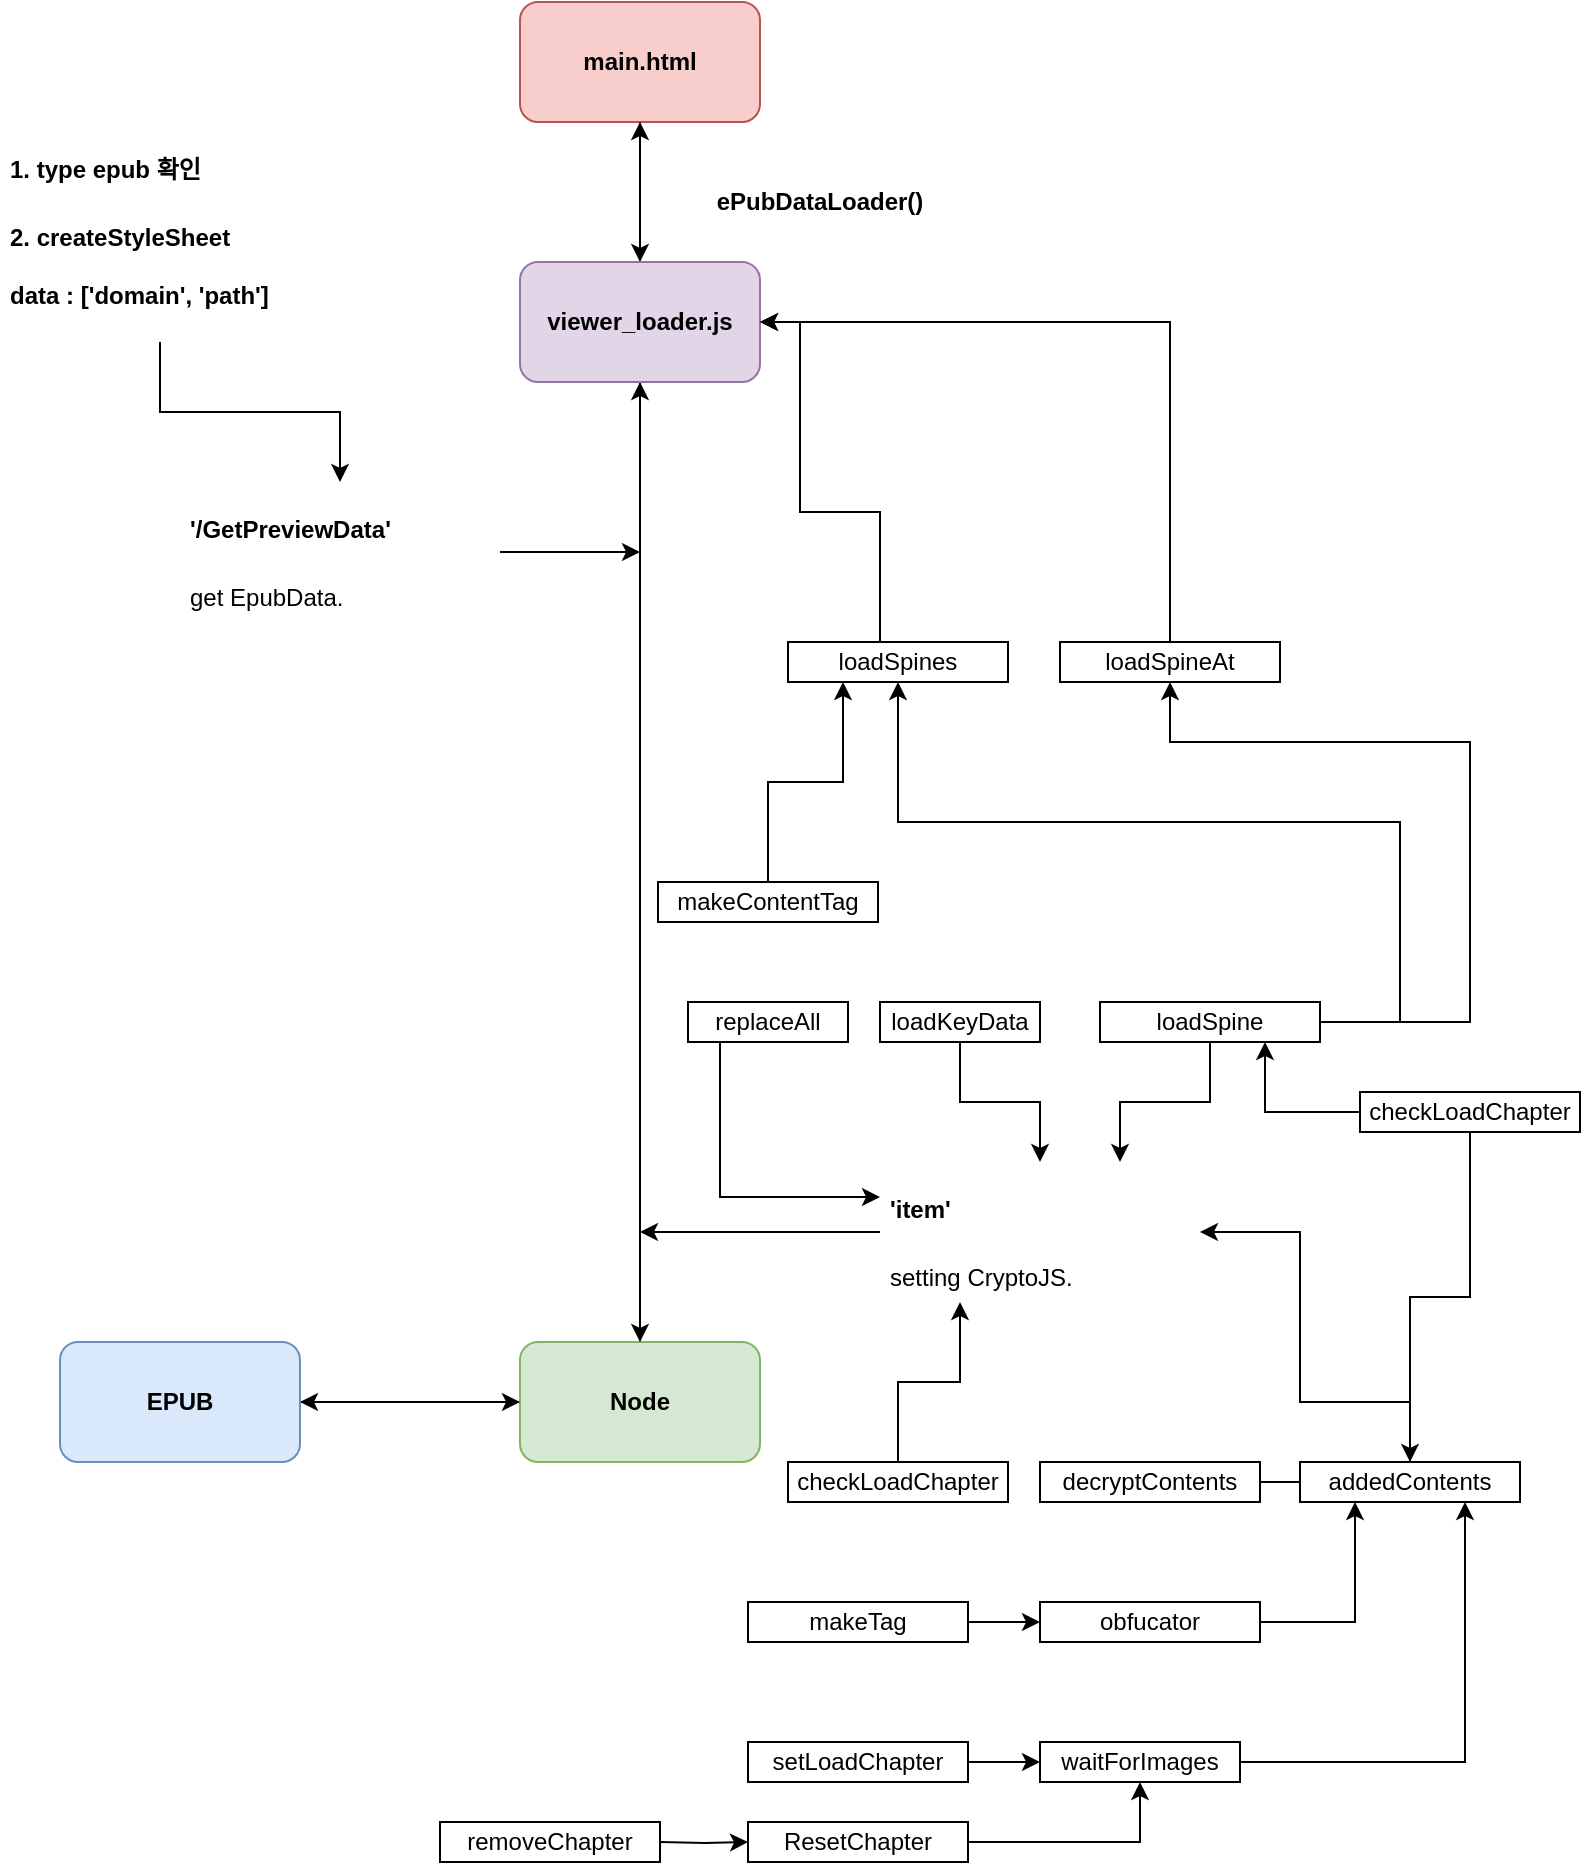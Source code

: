 <mxfile version="14.7.4" type="github">
  <diagram id="C5RBs43oDa-KdzZeNtuy" name="Page-1">
    <mxGraphModel dx="1038" dy="547" grid="1" gridSize="10" guides="1" tooltips="1" connect="1" arrows="1" fold="1" page="1" pageScale="1" pageWidth="827" pageHeight="1169" math="0" shadow="0">
      <root>
        <mxCell id="WIyWlLk6GJQsqaUBKTNV-0" />
        <mxCell id="WIyWlLk6GJQsqaUBKTNV-1" parent="WIyWlLk6GJQsqaUBKTNV-0" />
        <mxCell id="pjg4q1pylHc0FRaPvcYh-4" style="edgeStyle=orthogonalEdgeStyle;rounded=0;orthogonalLoop=1;jettySize=auto;html=1;entryX=0.5;entryY=0;entryDx=0;entryDy=0;" edge="1" parent="WIyWlLk6GJQsqaUBKTNV-1" source="pjg4q1pylHc0FRaPvcYh-0" target="pjg4q1pylHc0FRaPvcYh-3">
          <mxGeometry relative="1" as="geometry" />
        </mxCell>
        <mxCell id="pjg4q1pylHc0FRaPvcYh-0" value="&lt;b&gt;main.html&lt;/b&gt;" style="rounded=1;whiteSpace=wrap;html=1;fillColor=#f8cecc;strokeColor=#b85450;" vertex="1" parent="WIyWlLk6GJQsqaUBKTNV-1">
          <mxGeometry x="280" y="40" width="120" height="60" as="geometry" />
        </mxCell>
        <mxCell id="pjg4q1pylHc0FRaPvcYh-9" style="edgeStyle=orthogonalEdgeStyle;rounded=0;orthogonalLoop=1;jettySize=auto;html=1;entryX=0.5;entryY=1;entryDx=0;entryDy=0;" edge="1" parent="WIyWlLk6GJQsqaUBKTNV-1" source="pjg4q1pylHc0FRaPvcYh-1" target="pjg4q1pylHc0FRaPvcYh-3">
          <mxGeometry relative="1" as="geometry" />
        </mxCell>
        <mxCell id="pjg4q1pylHc0FRaPvcYh-13" style="edgeStyle=orthogonalEdgeStyle;rounded=0;orthogonalLoop=1;jettySize=auto;html=1;" edge="1" parent="WIyWlLk6GJQsqaUBKTNV-1" source="pjg4q1pylHc0FRaPvcYh-1" target="pjg4q1pylHc0FRaPvcYh-2">
          <mxGeometry relative="1" as="geometry" />
        </mxCell>
        <mxCell id="pjg4q1pylHc0FRaPvcYh-1" value="&lt;b&gt;Node&lt;/b&gt;" style="rounded=1;whiteSpace=wrap;html=1;fillColor=#d5e8d4;strokeColor=#82b366;" vertex="1" parent="WIyWlLk6GJQsqaUBKTNV-1">
          <mxGeometry x="280" y="710" width="120" height="60" as="geometry" />
        </mxCell>
        <mxCell id="pjg4q1pylHc0FRaPvcYh-6" style="edgeStyle=orthogonalEdgeStyle;rounded=0;orthogonalLoop=1;jettySize=auto;html=1;" edge="1" parent="WIyWlLk6GJQsqaUBKTNV-1" source="pjg4q1pylHc0FRaPvcYh-2" target="pjg4q1pylHc0FRaPvcYh-1">
          <mxGeometry relative="1" as="geometry" />
        </mxCell>
        <mxCell id="pjg4q1pylHc0FRaPvcYh-2" value="&lt;b&gt;EPUB&lt;/b&gt;" style="rounded=1;whiteSpace=wrap;html=1;fillColor=#dae8fc;strokeColor=#6c8ebf;" vertex="1" parent="WIyWlLk6GJQsqaUBKTNV-1">
          <mxGeometry x="50" y="710" width="120" height="60" as="geometry" />
        </mxCell>
        <mxCell id="pjg4q1pylHc0FRaPvcYh-8" style="edgeStyle=orthogonalEdgeStyle;rounded=0;orthogonalLoop=1;jettySize=auto;html=1;entryX=0.5;entryY=0;entryDx=0;entryDy=0;" edge="1" parent="WIyWlLk6GJQsqaUBKTNV-1" source="pjg4q1pylHc0FRaPvcYh-3" target="pjg4q1pylHc0FRaPvcYh-1">
          <mxGeometry relative="1" as="geometry" />
        </mxCell>
        <mxCell id="pjg4q1pylHc0FRaPvcYh-10" style="edgeStyle=orthogonalEdgeStyle;rounded=0;orthogonalLoop=1;jettySize=auto;html=1;" edge="1" parent="WIyWlLk6GJQsqaUBKTNV-1" source="pjg4q1pylHc0FRaPvcYh-3" target="pjg4q1pylHc0FRaPvcYh-0">
          <mxGeometry relative="1" as="geometry" />
        </mxCell>
        <mxCell id="pjg4q1pylHc0FRaPvcYh-3" value="&lt;b&gt;viewer_loader.js&lt;/b&gt;" style="rounded=1;whiteSpace=wrap;html=1;fillColor=#e1d5e7;strokeColor=#9673a6;" vertex="1" parent="WIyWlLk6GJQsqaUBKTNV-1">
          <mxGeometry x="280" y="170" width="120" height="60" as="geometry" />
        </mxCell>
        <mxCell id="pjg4q1pylHc0FRaPvcYh-5" value="&lt;b&gt;ePubDataLoader()&lt;/b&gt;" style="text;html=1;strokeColor=none;fillColor=none;align=center;verticalAlign=middle;whiteSpace=wrap;rounded=0;" vertex="1" parent="WIyWlLk6GJQsqaUBKTNV-1">
          <mxGeometry x="360" y="130" width="140" height="20" as="geometry" />
        </mxCell>
        <mxCell id="pjg4q1pylHc0FRaPvcYh-15" style="edgeStyle=orthogonalEdgeStyle;rounded=0;orthogonalLoop=1;jettySize=auto;html=1;" edge="1" parent="WIyWlLk6GJQsqaUBKTNV-1" source="pjg4q1pylHc0FRaPvcYh-11">
          <mxGeometry relative="1" as="geometry">
            <mxPoint x="340" y="315" as="targetPoint" />
          </mxGeometry>
        </mxCell>
        <mxCell id="pjg4q1pylHc0FRaPvcYh-11" value="&lt;h1&gt;&lt;font style=&quot;font-size: 12px&quot;&gt;&#39;/GetPreviewData&#39;&lt;/font&gt;&lt;/h1&gt;&lt;p&gt;&lt;font style=&quot;font-size: 12px&quot;&gt;get EpubData.&lt;/font&gt;&lt;/p&gt;" style="text;html=1;strokeColor=none;fillColor=none;spacing=5;spacingTop=-20;whiteSpace=wrap;overflow=hidden;rounded=0;" vertex="1" parent="WIyWlLk6GJQsqaUBKTNV-1">
          <mxGeometry x="110" y="280" width="160" height="70" as="geometry" />
        </mxCell>
        <mxCell id="pjg4q1pylHc0FRaPvcYh-16" style="edgeStyle=orthogonalEdgeStyle;rounded=0;orthogonalLoop=1;jettySize=auto;html=1;" edge="1" parent="WIyWlLk6GJQsqaUBKTNV-1" source="pjg4q1pylHc0FRaPvcYh-14">
          <mxGeometry relative="1" as="geometry">
            <mxPoint x="340" y="655" as="targetPoint" />
            <Array as="points">
              <mxPoint x="340" y="655" />
              <mxPoint x="340" y="655" />
            </Array>
          </mxGeometry>
        </mxCell>
        <mxCell id="pjg4q1pylHc0FRaPvcYh-14" value="&lt;h1&gt;&lt;font style=&quot;font-size: 12px&quot;&gt;&#39;item&#39;&lt;/font&gt;&lt;/h1&gt;&lt;p&gt;&lt;font style=&quot;font-size: 12px&quot;&gt;setting CryptoJS.&lt;/font&gt;&lt;/p&gt;" style="text;html=1;strokeColor=none;fillColor=none;spacing=5;spacingTop=-20;whiteSpace=wrap;overflow=hidden;rounded=0;" vertex="1" parent="WIyWlLk6GJQsqaUBKTNV-1">
          <mxGeometry x="460" y="620" width="160" height="70" as="geometry" />
        </mxCell>
        <mxCell id="pjg4q1pylHc0FRaPvcYh-18" style="edgeStyle=orthogonalEdgeStyle;rounded=0;orthogonalLoop=1;jettySize=auto;html=1;entryX=0.5;entryY=0;entryDx=0;entryDy=0;" edge="1" parent="WIyWlLk6GJQsqaUBKTNV-1" source="pjg4q1pylHc0FRaPvcYh-17" target="pjg4q1pylHc0FRaPvcYh-11">
          <mxGeometry relative="1" as="geometry" />
        </mxCell>
        <mxCell id="pjg4q1pylHc0FRaPvcYh-17" value="&lt;h1&gt;&lt;span style=&quot;font-size: 12px&quot;&gt;1. type epub 확인&lt;/span&gt;&lt;/h1&gt;&lt;div&gt;&lt;span style=&quot;font-size: 12px&quot;&gt;&lt;b&gt;2. createStyleSheet&lt;/b&gt;&lt;/span&gt;&lt;/div&gt;&lt;div&gt;&lt;span style=&quot;font-size: 12px&quot;&gt;&lt;b&gt;&lt;br&gt;&lt;/b&gt;&lt;/span&gt;&lt;/div&gt;&lt;div&gt;&lt;b&gt;data : [&#39;domain&#39;, &#39;path&#39;]&lt;/b&gt;&lt;/div&gt;" style="text;html=1;strokeColor=none;fillColor=none;spacing=5;spacingTop=-20;whiteSpace=wrap;overflow=hidden;rounded=0;" vertex="1" parent="WIyWlLk6GJQsqaUBKTNV-1">
          <mxGeometry x="20" y="100" width="160" height="110" as="geometry" />
        </mxCell>
        <mxCell id="pjg4q1pylHc0FRaPvcYh-29" style="edgeStyle=orthogonalEdgeStyle;rounded=0;orthogonalLoop=1;jettySize=auto;html=1;entryX=0.5;entryY=0;entryDx=0;entryDy=0;" edge="1" parent="WIyWlLk6GJQsqaUBKTNV-1" source="pjg4q1pylHc0FRaPvcYh-19" target="pjg4q1pylHc0FRaPvcYh-14">
          <mxGeometry relative="1" as="geometry" />
        </mxCell>
        <mxCell id="pjg4q1pylHc0FRaPvcYh-19" value="loadKeyData" style="rounded=0;whiteSpace=wrap;html=1;" vertex="1" parent="WIyWlLk6GJQsqaUBKTNV-1">
          <mxGeometry x="460" y="540" width="80" height="20" as="geometry" />
        </mxCell>
        <mxCell id="pjg4q1pylHc0FRaPvcYh-21" value="decryptContents" style="rounded=0;whiteSpace=wrap;html=1;" vertex="1" parent="WIyWlLk6GJQsqaUBKTNV-1">
          <mxGeometry x="540" y="770" width="110" height="20" as="geometry" />
        </mxCell>
        <mxCell id="pjg4q1pylHc0FRaPvcYh-71" style="edgeStyle=orthogonalEdgeStyle;rounded=0;orthogonalLoop=1;jettySize=auto;html=1;" edge="1" parent="WIyWlLk6GJQsqaUBKTNV-1" source="pjg4q1pylHc0FRaPvcYh-22" target="pjg4q1pylHc0FRaPvcYh-14">
          <mxGeometry relative="1" as="geometry">
            <mxPoint x="670" y="680" as="targetPoint" />
            <Array as="points">
              <mxPoint x="725" y="740" />
              <mxPoint x="670" y="740" />
              <mxPoint x="670" y="655" />
            </Array>
          </mxGeometry>
        </mxCell>
        <mxCell id="pjg4q1pylHc0FRaPvcYh-22" value="addedContents" style="rounded=0;whiteSpace=wrap;html=1;" vertex="1" parent="WIyWlLk6GJQsqaUBKTNV-1">
          <mxGeometry x="670" y="770" width="110" height="20" as="geometry" />
        </mxCell>
        <mxCell id="pjg4q1pylHc0FRaPvcYh-43" style="edgeStyle=orthogonalEdgeStyle;rounded=0;orthogonalLoop=1;jettySize=auto;html=1;entryX=0.25;entryY=1;entryDx=0;entryDy=0;" edge="1" parent="WIyWlLk6GJQsqaUBKTNV-1" source="pjg4q1pylHc0FRaPvcYh-23" target="pjg4q1pylHc0FRaPvcYh-14">
          <mxGeometry relative="1" as="geometry" />
        </mxCell>
        <mxCell id="pjg4q1pylHc0FRaPvcYh-23" value="checkLoadChapter" style="rounded=0;whiteSpace=wrap;html=1;" vertex="1" parent="WIyWlLk6GJQsqaUBKTNV-1">
          <mxGeometry x="414" y="770" width="110" height="20" as="geometry" />
        </mxCell>
        <mxCell id="pjg4q1pylHc0FRaPvcYh-48" style="edgeStyle=orthogonalEdgeStyle;rounded=0;orthogonalLoop=1;jettySize=auto;html=1;entryX=0.5;entryY=1;entryDx=0;entryDy=0;" edge="1" parent="WIyWlLk6GJQsqaUBKTNV-1" source="pjg4q1pylHc0FRaPvcYh-24" target="pjg4q1pylHc0FRaPvcYh-40">
          <mxGeometry relative="1" as="geometry">
            <Array as="points">
              <mxPoint x="720" y="450" />
              <mxPoint x="469" y="450" />
            </Array>
          </mxGeometry>
        </mxCell>
        <mxCell id="pjg4q1pylHc0FRaPvcYh-52" style="edgeStyle=orthogonalEdgeStyle;rounded=0;orthogonalLoop=1;jettySize=auto;html=1;entryX=0.5;entryY=1;entryDx=0;entryDy=0;" edge="1" parent="WIyWlLk6GJQsqaUBKTNV-1" source="pjg4q1pylHc0FRaPvcYh-24" target="pjg4q1pylHc0FRaPvcYh-51">
          <mxGeometry relative="1" as="geometry">
            <mxPoint x="755" y="410" as="targetPoint" />
            <Array as="points">
              <mxPoint x="755" y="410" />
              <mxPoint x="605" y="410" />
            </Array>
          </mxGeometry>
        </mxCell>
        <mxCell id="pjg4q1pylHc0FRaPvcYh-54" style="edgeStyle=orthogonalEdgeStyle;rounded=0;orthogonalLoop=1;jettySize=auto;html=1;entryX=0.75;entryY=0;entryDx=0;entryDy=0;" edge="1" parent="WIyWlLk6GJQsqaUBKTNV-1" source="pjg4q1pylHc0FRaPvcYh-24" target="pjg4q1pylHc0FRaPvcYh-14">
          <mxGeometry relative="1" as="geometry" />
        </mxCell>
        <mxCell id="pjg4q1pylHc0FRaPvcYh-24" value="loadSpine" style="rounded=0;whiteSpace=wrap;html=1;" vertex="1" parent="WIyWlLk6GJQsqaUBKTNV-1">
          <mxGeometry x="570" y="540" width="110" height="20" as="geometry" />
        </mxCell>
        <mxCell id="pjg4q1pylHc0FRaPvcYh-32" style="edgeStyle=orthogonalEdgeStyle;rounded=0;orthogonalLoop=1;jettySize=auto;html=1;entryX=0;entryY=0.25;entryDx=0;entryDy=0;" edge="1" parent="WIyWlLk6GJQsqaUBKTNV-1" source="pjg4q1pylHc0FRaPvcYh-31" target="pjg4q1pylHc0FRaPvcYh-14">
          <mxGeometry relative="1" as="geometry">
            <mxPoint x="380" y="650" as="targetPoint" />
            <Array as="points">
              <mxPoint x="380" y="638" />
            </Array>
          </mxGeometry>
        </mxCell>
        <mxCell id="pjg4q1pylHc0FRaPvcYh-31" value="replaceAll" style="rounded=0;whiteSpace=wrap;html=1;" vertex="1" parent="WIyWlLk6GJQsqaUBKTNV-1">
          <mxGeometry x="364" y="540" width="80" height="20" as="geometry" />
        </mxCell>
        <mxCell id="pjg4q1pylHc0FRaPvcYh-67" style="edgeStyle=orthogonalEdgeStyle;rounded=0;orthogonalLoop=1;jettySize=auto;html=1;entryX=0.75;entryY=1;entryDx=0;entryDy=0;" edge="1" parent="WIyWlLk6GJQsqaUBKTNV-1" source="pjg4q1pylHc0FRaPvcYh-35" target="pjg4q1pylHc0FRaPvcYh-24">
          <mxGeometry relative="1" as="geometry" />
        </mxCell>
        <mxCell id="pjg4q1pylHc0FRaPvcYh-68" style="edgeStyle=orthogonalEdgeStyle;rounded=0;orthogonalLoop=1;jettySize=auto;html=1;entryX=0.5;entryY=0;entryDx=0;entryDy=0;" edge="1" parent="WIyWlLk6GJQsqaUBKTNV-1" source="pjg4q1pylHc0FRaPvcYh-35" target="pjg4q1pylHc0FRaPvcYh-22">
          <mxGeometry relative="1" as="geometry" />
        </mxCell>
        <mxCell id="pjg4q1pylHc0FRaPvcYh-35" value="checkLoadChapter" style="rounded=0;whiteSpace=wrap;html=1;" vertex="1" parent="WIyWlLk6GJQsqaUBKTNV-1">
          <mxGeometry x="700" y="585" width="110" height="20" as="geometry" />
        </mxCell>
        <mxCell id="pjg4q1pylHc0FRaPvcYh-69" style="edgeStyle=orthogonalEdgeStyle;rounded=0;orthogonalLoop=1;jettySize=auto;html=1;" edge="1" parent="WIyWlLk6GJQsqaUBKTNV-1" source="pjg4q1pylHc0FRaPvcYh-36" target="pjg4q1pylHc0FRaPvcYh-38">
          <mxGeometry relative="1" as="geometry" />
        </mxCell>
        <mxCell id="pjg4q1pylHc0FRaPvcYh-36" value="makeTag" style="rounded=0;whiteSpace=wrap;html=1;" vertex="1" parent="WIyWlLk6GJQsqaUBKTNV-1">
          <mxGeometry x="394" y="840" width="110" height="20" as="geometry" />
        </mxCell>
        <mxCell id="pjg4q1pylHc0FRaPvcYh-55" style="edgeStyle=orthogonalEdgeStyle;rounded=0;orthogonalLoop=1;jettySize=auto;html=1;entryX=0.25;entryY=1;entryDx=0;entryDy=0;" edge="1" parent="WIyWlLk6GJQsqaUBKTNV-1" source="pjg4q1pylHc0FRaPvcYh-38" target="pjg4q1pylHc0FRaPvcYh-22">
          <mxGeometry relative="1" as="geometry">
            <mxPoint x="670" y="780" as="targetPoint" />
          </mxGeometry>
        </mxCell>
        <mxCell id="pjg4q1pylHc0FRaPvcYh-38" value="obfucator" style="rounded=0;whiteSpace=wrap;html=1;" vertex="1" parent="WIyWlLk6GJQsqaUBKTNV-1">
          <mxGeometry x="540" y="840" width="110" height="20" as="geometry" />
        </mxCell>
        <mxCell id="pjg4q1pylHc0FRaPvcYh-73" style="edgeStyle=orthogonalEdgeStyle;rounded=0;orthogonalLoop=1;jettySize=auto;html=1;entryX=1;entryY=0.5;entryDx=0;entryDy=0;" edge="1" parent="WIyWlLk6GJQsqaUBKTNV-1" source="pjg4q1pylHc0FRaPvcYh-40" target="pjg4q1pylHc0FRaPvcYh-3">
          <mxGeometry relative="1" as="geometry">
            <mxPoint x="469" y="220" as="targetPoint" />
            <Array as="points">
              <mxPoint x="460" y="295" />
              <mxPoint x="420" y="295" />
              <mxPoint x="420" y="200" />
            </Array>
          </mxGeometry>
        </mxCell>
        <mxCell id="pjg4q1pylHc0FRaPvcYh-40" value="loadSpines" style="rounded=0;whiteSpace=wrap;html=1;" vertex="1" parent="WIyWlLk6GJQsqaUBKTNV-1">
          <mxGeometry x="414" y="360" width="110" height="20" as="geometry" />
        </mxCell>
        <mxCell id="pjg4q1pylHc0FRaPvcYh-50" style="edgeStyle=orthogonalEdgeStyle;rounded=0;orthogonalLoop=1;jettySize=auto;html=1;entryX=0.25;entryY=1;entryDx=0;entryDy=0;" edge="1" parent="WIyWlLk6GJQsqaUBKTNV-1" source="pjg4q1pylHc0FRaPvcYh-49" target="pjg4q1pylHc0FRaPvcYh-40">
          <mxGeometry relative="1" as="geometry" />
        </mxCell>
        <mxCell id="pjg4q1pylHc0FRaPvcYh-49" value="makeContentTag" style="rounded=0;whiteSpace=wrap;html=1;" vertex="1" parent="WIyWlLk6GJQsqaUBKTNV-1">
          <mxGeometry x="349" y="480" width="110" height="20" as="geometry" />
        </mxCell>
        <mxCell id="pjg4q1pylHc0FRaPvcYh-74" style="edgeStyle=orthogonalEdgeStyle;rounded=0;orthogonalLoop=1;jettySize=auto;html=1;" edge="1" parent="WIyWlLk6GJQsqaUBKTNV-1" source="pjg4q1pylHc0FRaPvcYh-51">
          <mxGeometry relative="1" as="geometry">
            <mxPoint x="400" y="200" as="targetPoint" />
            <Array as="points">
              <mxPoint x="605" y="200" />
            </Array>
          </mxGeometry>
        </mxCell>
        <mxCell id="pjg4q1pylHc0FRaPvcYh-51" value="loadSpineAt" style="rounded=0;whiteSpace=wrap;html=1;" vertex="1" parent="WIyWlLk6GJQsqaUBKTNV-1">
          <mxGeometry x="550" y="360" width="110" height="20" as="geometry" />
        </mxCell>
        <mxCell id="pjg4q1pylHc0FRaPvcYh-72" style="edgeStyle=orthogonalEdgeStyle;rounded=0;orthogonalLoop=1;jettySize=auto;html=1;entryX=0.75;entryY=1;entryDx=0;entryDy=0;" edge="1" parent="WIyWlLk6GJQsqaUBKTNV-1" source="pjg4q1pylHc0FRaPvcYh-56" target="pjg4q1pylHc0FRaPvcYh-22">
          <mxGeometry relative="1" as="geometry">
            <mxPoint x="740" y="800" as="targetPoint" />
          </mxGeometry>
        </mxCell>
        <mxCell id="pjg4q1pylHc0FRaPvcYh-56" value="waitForImages" style="rounded=0;whiteSpace=wrap;html=1;" vertex="1" parent="WIyWlLk6GJQsqaUBKTNV-1">
          <mxGeometry x="540" y="910" width="100" height="20" as="geometry" />
        </mxCell>
        <mxCell id="pjg4q1pylHc0FRaPvcYh-59" value="" style="endArrow=none;html=1;entryX=0;entryY=0.5;entryDx=0;entryDy=0;exitX=1;exitY=0.5;exitDx=0;exitDy=0;" edge="1" parent="WIyWlLk6GJQsqaUBKTNV-1" source="pjg4q1pylHc0FRaPvcYh-21" target="pjg4q1pylHc0FRaPvcYh-22">
          <mxGeometry width="50" height="50" relative="1" as="geometry">
            <mxPoint x="535" y="830" as="sourcePoint" />
            <mxPoint x="715" y="890" as="targetPoint" />
          </mxGeometry>
        </mxCell>
        <mxCell id="pjg4q1pylHc0FRaPvcYh-63" style="edgeStyle=orthogonalEdgeStyle;rounded=0;orthogonalLoop=1;jettySize=auto;html=1;entryX=0;entryY=0.5;entryDx=0;entryDy=0;" edge="1" parent="WIyWlLk6GJQsqaUBKTNV-1" source="pjg4q1pylHc0FRaPvcYh-61" target="pjg4q1pylHc0FRaPvcYh-56">
          <mxGeometry relative="1" as="geometry" />
        </mxCell>
        <mxCell id="pjg4q1pylHc0FRaPvcYh-61" value="setLoadChapter" style="rounded=0;whiteSpace=wrap;html=1;" vertex="1" parent="WIyWlLk6GJQsqaUBKTNV-1">
          <mxGeometry x="394" y="910" width="110" height="20" as="geometry" />
        </mxCell>
        <mxCell id="pjg4q1pylHc0FRaPvcYh-64" style="edgeStyle=orthogonalEdgeStyle;rounded=0;orthogonalLoop=1;jettySize=auto;html=1;entryX=0.5;entryY=1;entryDx=0;entryDy=0;" edge="1" parent="WIyWlLk6GJQsqaUBKTNV-1" source="pjg4q1pylHc0FRaPvcYh-62" target="pjg4q1pylHc0FRaPvcYh-56">
          <mxGeometry relative="1" as="geometry" />
        </mxCell>
        <mxCell id="pjg4q1pylHc0FRaPvcYh-62" value="ResetChapter" style="rounded=0;whiteSpace=wrap;html=1;" vertex="1" parent="WIyWlLk6GJQsqaUBKTNV-1">
          <mxGeometry x="394" y="950" width="110" height="20" as="geometry" />
        </mxCell>
        <mxCell id="pjg4q1pylHc0FRaPvcYh-66" style="edgeStyle=orthogonalEdgeStyle;rounded=0;orthogonalLoop=1;jettySize=auto;html=1;entryX=0;entryY=0.5;entryDx=0;entryDy=0;" edge="1" parent="WIyWlLk6GJQsqaUBKTNV-1" target="pjg4q1pylHc0FRaPvcYh-62">
          <mxGeometry relative="1" as="geometry">
            <mxPoint x="350" y="960" as="sourcePoint" />
          </mxGeometry>
        </mxCell>
        <mxCell id="pjg4q1pylHc0FRaPvcYh-65" value="removeChapter" style="rounded=0;whiteSpace=wrap;html=1;" vertex="1" parent="WIyWlLk6GJQsqaUBKTNV-1">
          <mxGeometry x="240" y="950" width="110" height="20" as="geometry" />
        </mxCell>
      </root>
    </mxGraphModel>
  </diagram>
</mxfile>
